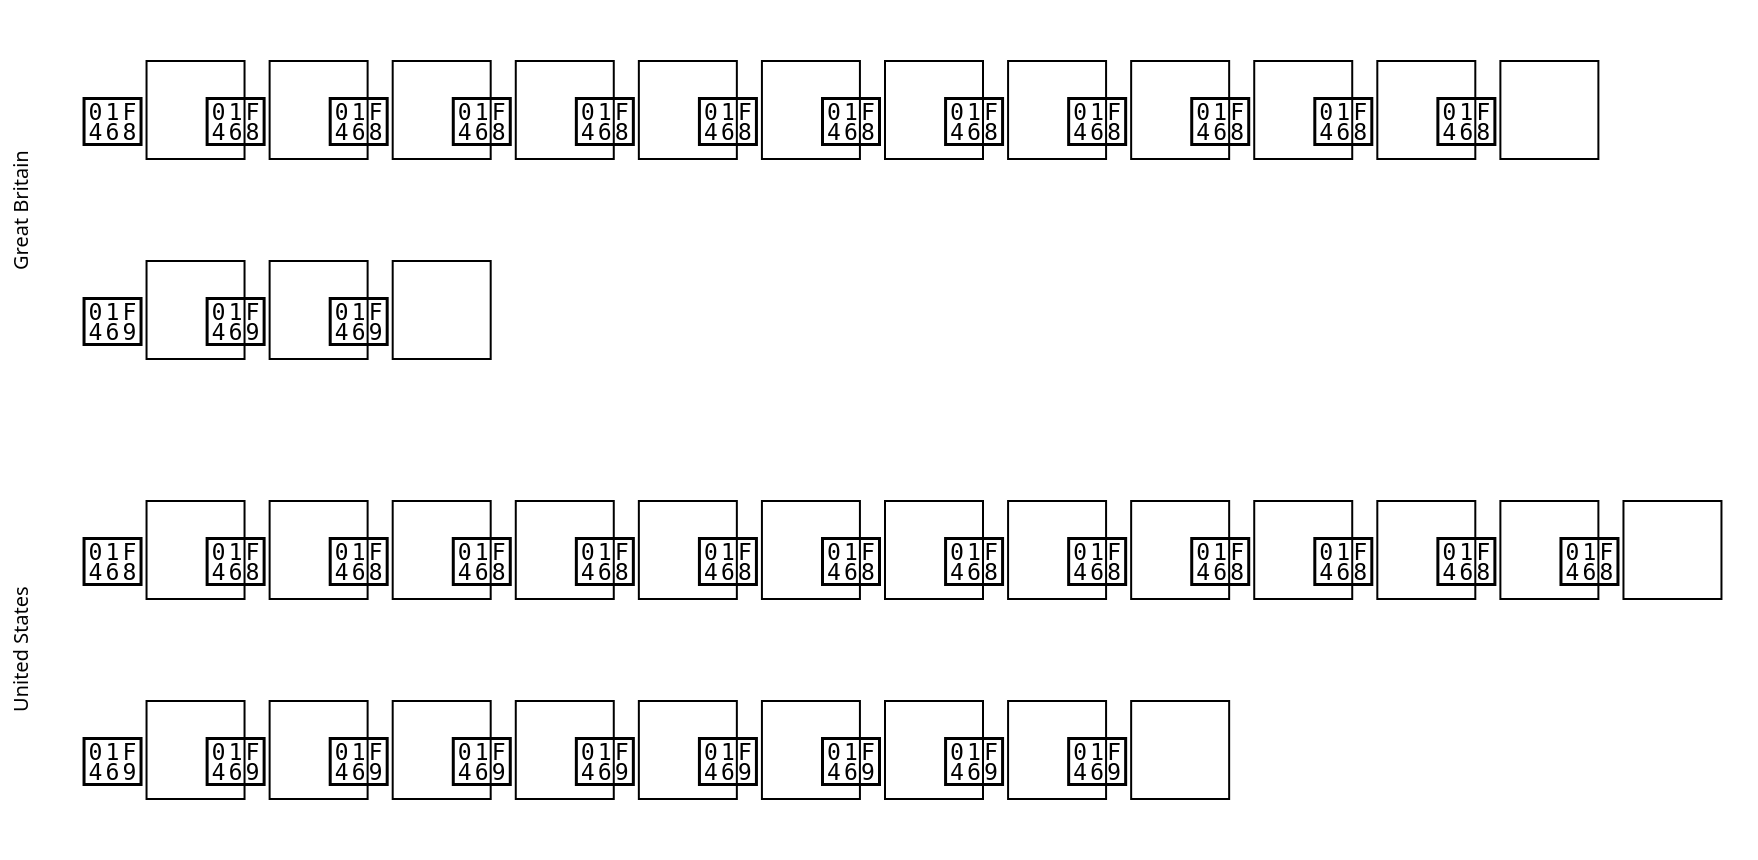 {
  "$schema": "https://vega.github.io/schema/vega-lite/v5.json",
  "config": {"view": {"stroke": ""}},
  "width": 800,
  "height": 200,
  "data": {
    "values": [
      {"country": "Great Britain", "gender": "male"},
      {"country": "Great Britain", "gender": "male"},
      {"country": "Great Britain", "gender": "female"},
      {"country": "Great Britain", "gender": "female"},
      {"country": "Great Britain", "gender": "female"},
      {"country": "Great Britain", "gender": "male"},
      {"country": "Great Britain", "gender": "male"},
      {"country": "Great Britain", "gender": "male"},
      {"country": "Great Britain", "gender": "male"},
      {"country": "Great Britain", "gender": "male"},
      {"country": "Great Britain", "gender": "male"},
      {"country": "Great Britain", "gender": "male"},
      {"country": "Great Britain", "gender": "male"},
      {"country": "Great Britain", "gender": "male"},
      {"country": "Great Britain", "gender": "male"},
      {"country": "United States", "gender": "male"},
      {"country": "United States", "gender": "male"},
      {"country": "United States", "gender": "male"},
      {"country": "United States", "gender": "male"},
      {"country": "United States", "gender": "male"},
      {"country": "United States", "gender": "male"},
      {"country": "United States", "gender": "female"},
      {"country": "United States", "gender": "female"},
      {"country": "United States", "gender": "female"},
      {"country": "United States", "gender": "female"},
      {"country": "United States", "gender": "female"},
      {"country": "United States", "gender": "female"},
      {"country": "United States", "gender": "female"},
      {"country": "United States", "gender": "female"},
      {"country": "United States", "gender": "female"},
      {"country": "United States", "gender": "male"},
      {"country": "United States", "gender": "male"},
      {"country": "United States", "gender": "male"},
      {"country": "United States", "gender": "male"},
      {"country": "United States", "gender": "male"},
      {"country": "United States", "gender": "male"},
      {"country": "United States", "gender": "male"}
    ]
  },
  "transform": [
    {
      "calculate": "{'male': '👨🏻', 'female': '👩🏻'}[datum.gender]",
      "as": "emoji"
    },
    {"window": [{"op": "rank", "as": "rank"}], "groupby": ["country", "gender"]}
  ],
  "mark": {"type": "text", "baseline": "middle"},
  "encoding": {
    "x": {"field": "rank", "type": "ordinal", "axis": null},
    "y": {"field": "gender", "type": "nominal", "axis": null, "sort": null},
    "row": {"field": "country", "header": {"title": ""}},
    "text": {"field": "emoji", "type": "nominal"},
    "size": {"value": 50}
  }
}